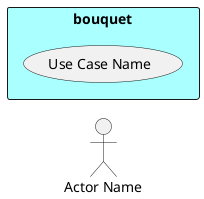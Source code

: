@startuml

left to right direction

:Actor Name: as A1

rectangle "bouquet"  #aaffff {
:Actor Name: as A1

(Use Case Name) as UCN
}


@enduml
